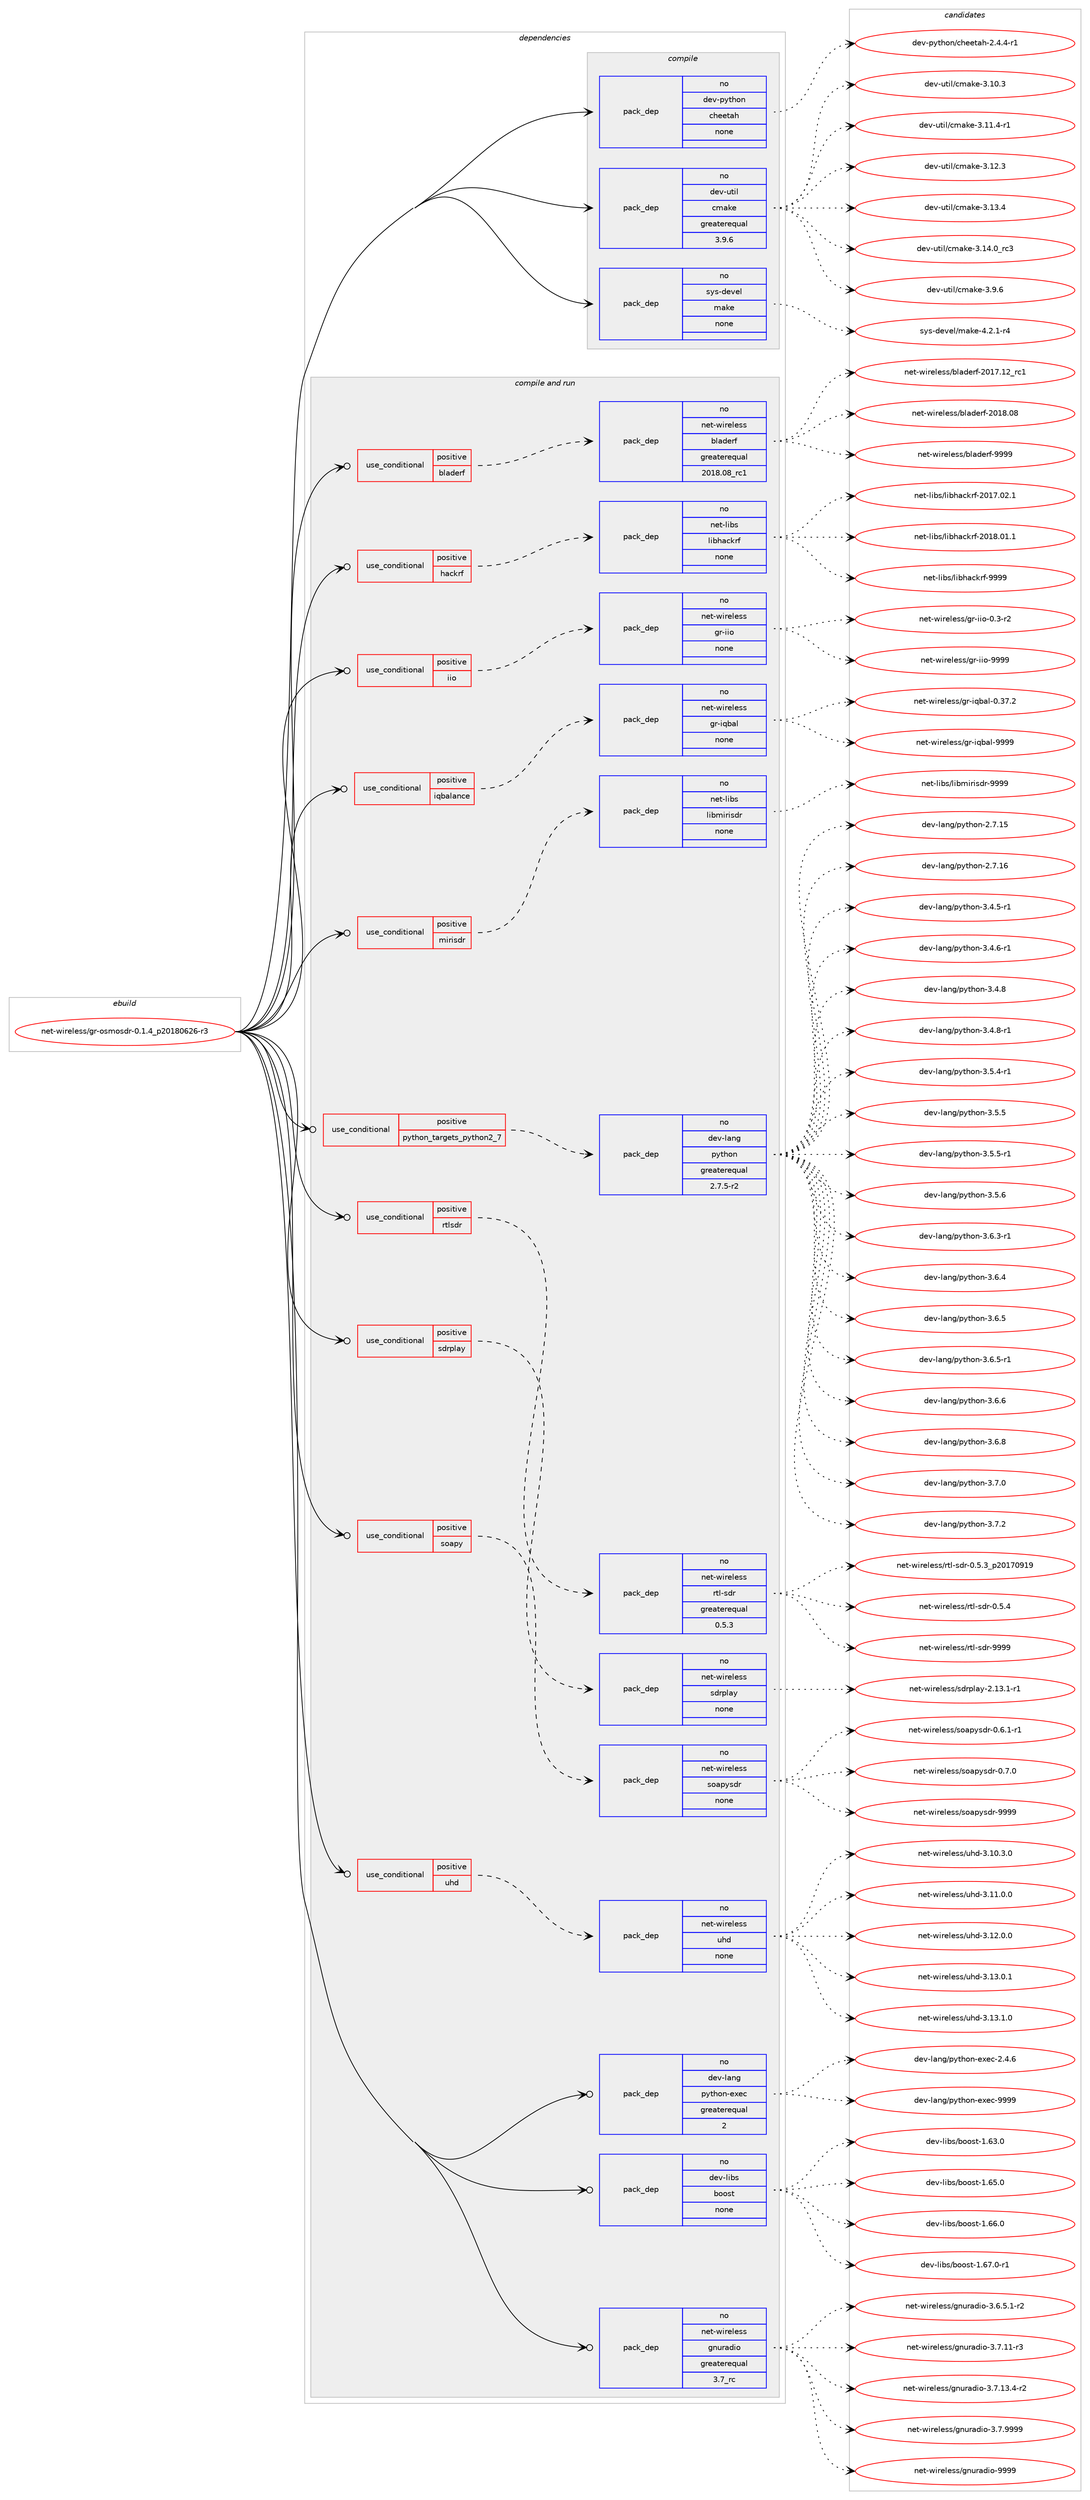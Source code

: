 digraph prolog {

# *************
# Graph options
# *************

newrank=true;
concentrate=true;
compound=true;
graph [rankdir=LR,fontname=Helvetica,fontsize=10,ranksep=1.5];#, ranksep=2.5, nodesep=0.2];
edge  [arrowhead=vee];
node  [fontname=Helvetica,fontsize=10];

# **********
# The ebuild
# **********

subgraph cluster_leftcol {
color=gray;
rank=same;
label=<<i>ebuild</i>>;
id [label="net-wireless/gr-osmosdr-0.1.4_p20180626-r3", color=red, width=4, href="../net-wireless/gr-osmosdr-0.1.4_p20180626-r3.svg"];
}

# ****************
# The dependencies
# ****************

subgraph cluster_midcol {
color=gray;
label=<<i>dependencies</i>>;
subgraph cluster_compile {
fillcolor="#eeeeee";
style=filled;
label=<<i>compile</i>>;
subgraph pack1201679 {
dependency1680511 [label=<<TABLE BORDER="0" CELLBORDER="1" CELLSPACING="0" CELLPADDING="4" WIDTH="220"><TR><TD ROWSPAN="6" CELLPADDING="30">pack_dep</TD></TR><TR><TD WIDTH="110">no</TD></TR><TR><TD>dev-python</TD></TR><TR><TD>cheetah</TD></TR><TR><TD>none</TD></TR><TR><TD></TD></TR></TABLE>>, shape=none, color=blue];
}
id:e -> dependency1680511:w [weight=20,style="solid",arrowhead="vee"];
subgraph pack1201680 {
dependency1680512 [label=<<TABLE BORDER="0" CELLBORDER="1" CELLSPACING="0" CELLPADDING="4" WIDTH="220"><TR><TD ROWSPAN="6" CELLPADDING="30">pack_dep</TD></TR><TR><TD WIDTH="110">no</TD></TR><TR><TD>dev-util</TD></TR><TR><TD>cmake</TD></TR><TR><TD>greaterequal</TD></TR><TR><TD>3.9.6</TD></TR></TABLE>>, shape=none, color=blue];
}
id:e -> dependency1680512:w [weight=20,style="solid",arrowhead="vee"];
subgraph pack1201681 {
dependency1680513 [label=<<TABLE BORDER="0" CELLBORDER="1" CELLSPACING="0" CELLPADDING="4" WIDTH="220"><TR><TD ROWSPAN="6" CELLPADDING="30">pack_dep</TD></TR><TR><TD WIDTH="110">no</TD></TR><TR><TD>sys-devel</TD></TR><TR><TD>make</TD></TR><TR><TD>none</TD></TR><TR><TD></TD></TR></TABLE>>, shape=none, color=blue];
}
id:e -> dependency1680513:w [weight=20,style="solid",arrowhead="vee"];
}
subgraph cluster_compileandrun {
fillcolor="#eeeeee";
style=filled;
label=<<i>compile and run</i>>;
subgraph cond451328 {
dependency1680514 [label=<<TABLE BORDER="0" CELLBORDER="1" CELLSPACING="0" CELLPADDING="4"><TR><TD ROWSPAN="3" CELLPADDING="10">use_conditional</TD></TR><TR><TD>positive</TD></TR><TR><TD>bladerf</TD></TR></TABLE>>, shape=none, color=red];
subgraph pack1201682 {
dependency1680515 [label=<<TABLE BORDER="0" CELLBORDER="1" CELLSPACING="0" CELLPADDING="4" WIDTH="220"><TR><TD ROWSPAN="6" CELLPADDING="30">pack_dep</TD></TR><TR><TD WIDTH="110">no</TD></TR><TR><TD>net-wireless</TD></TR><TR><TD>bladerf</TD></TR><TR><TD>greaterequal</TD></TR><TR><TD>2018.08_rc1</TD></TR></TABLE>>, shape=none, color=blue];
}
dependency1680514:e -> dependency1680515:w [weight=20,style="dashed",arrowhead="vee"];
}
id:e -> dependency1680514:w [weight=20,style="solid",arrowhead="odotvee"];
subgraph cond451329 {
dependency1680516 [label=<<TABLE BORDER="0" CELLBORDER="1" CELLSPACING="0" CELLPADDING="4"><TR><TD ROWSPAN="3" CELLPADDING="10">use_conditional</TD></TR><TR><TD>positive</TD></TR><TR><TD>hackrf</TD></TR></TABLE>>, shape=none, color=red];
subgraph pack1201683 {
dependency1680517 [label=<<TABLE BORDER="0" CELLBORDER="1" CELLSPACING="0" CELLPADDING="4" WIDTH="220"><TR><TD ROWSPAN="6" CELLPADDING="30">pack_dep</TD></TR><TR><TD WIDTH="110">no</TD></TR><TR><TD>net-libs</TD></TR><TR><TD>libhackrf</TD></TR><TR><TD>none</TD></TR><TR><TD></TD></TR></TABLE>>, shape=none, color=blue];
}
dependency1680516:e -> dependency1680517:w [weight=20,style="dashed",arrowhead="vee"];
}
id:e -> dependency1680516:w [weight=20,style="solid",arrowhead="odotvee"];
subgraph cond451330 {
dependency1680518 [label=<<TABLE BORDER="0" CELLBORDER="1" CELLSPACING="0" CELLPADDING="4"><TR><TD ROWSPAN="3" CELLPADDING="10">use_conditional</TD></TR><TR><TD>positive</TD></TR><TR><TD>iio</TD></TR></TABLE>>, shape=none, color=red];
subgraph pack1201684 {
dependency1680519 [label=<<TABLE BORDER="0" CELLBORDER="1" CELLSPACING="0" CELLPADDING="4" WIDTH="220"><TR><TD ROWSPAN="6" CELLPADDING="30">pack_dep</TD></TR><TR><TD WIDTH="110">no</TD></TR><TR><TD>net-wireless</TD></TR><TR><TD>gr-iio</TD></TR><TR><TD>none</TD></TR><TR><TD></TD></TR></TABLE>>, shape=none, color=blue];
}
dependency1680518:e -> dependency1680519:w [weight=20,style="dashed",arrowhead="vee"];
}
id:e -> dependency1680518:w [weight=20,style="solid",arrowhead="odotvee"];
subgraph cond451331 {
dependency1680520 [label=<<TABLE BORDER="0" CELLBORDER="1" CELLSPACING="0" CELLPADDING="4"><TR><TD ROWSPAN="3" CELLPADDING="10">use_conditional</TD></TR><TR><TD>positive</TD></TR><TR><TD>iqbalance</TD></TR></TABLE>>, shape=none, color=red];
subgraph pack1201685 {
dependency1680521 [label=<<TABLE BORDER="0" CELLBORDER="1" CELLSPACING="0" CELLPADDING="4" WIDTH="220"><TR><TD ROWSPAN="6" CELLPADDING="30">pack_dep</TD></TR><TR><TD WIDTH="110">no</TD></TR><TR><TD>net-wireless</TD></TR><TR><TD>gr-iqbal</TD></TR><TR><TD>none</TD></TR><TR><TD></TD></TR></TABLE>>, shape=none, color=blue];
}
dependency1680520:e -> dependency1680521:w [weight=20,style="dashed",arrowhead="vee"];
}
id:e -> dependency1680520:w [weight=20,style="solid",arrowhead="odotvee"];
subgraph cond451332 {
dependency1680522 [label=<<TABLE BORDER="0" CELLBORDER="1" CELLSPACING="0" CELLPADDING="4"><TR><TD ROWSPAN="3" CELLPADDING="10">use_conditional</TD></TR><TR><TD>positive</TD></TR><TR><TD>mirisdr</TD></TR></TABLE>>, shape=none, color=red];
subgraph pack1201686 {
dependency1680523 [label=<<TABLE BORDER="0" CELLBORDER="1" CELLSPACING="0" CELLPADDING="4" WIDTH="220"><TR><TD ROWSPAN="6" CELLPADDING="30">pack_dep</TD></TR><TR><TD WIDTH="110">no</TD></TR><TR><TD>net-libs</TD></TR><TR><TD>libmirisdr</TD></TR><TR><TD>none</TD></TR><TR><TD></TD></TR></TABLE>>, shape=none, color=blue];
}
dependency1680522:e -> dependency1680523:w [weight=20,style="dashed",arrowhead="vee"];
}
id:e -> dependency1680522:w [weight=20,style="solid",arrowhead="odotvee"];
subgraph cond451333 {
dependency1680524 [label=<<TABLE BORDER="0" CELLBORDER="1" CELLSPACING="0" CELLPADDING="4"><TR><TD ROWSPAN="3" CELLPADDING="10">use_conditional</TD></TR><TR><TD>positive</TD></TR><TR><TD>python_targets_python2_7</TD></TR></TABLE>>, shape=none, color=red];
subgraph pack1201687 {
dependency1680525 [label=<<TABLE BORDER="0" CELLBORDER="1" CELLSPACING="0" CELLPADDING="4" WIDTH="220"><TR><TD ROWSPAN="6" CELLPADDING="30">pack_dep</TD></TR><TR><TD WIDTH="110">no</TD></TR><TR><TD>dev-lang</TD></TR><TR><TD>python</TD></TR><TR><TD>greaterequal</TD></TR><TR><TD>2.7.5-r2</TD></TR></TABLE>>, shape=none, color=blue];
}
dependency1680524:e -> dependency1680525:w [weight=20,style="dashed",arrowhead="vee"];
}
id:e -> dependency1680524:w [weight=20,style="solid",arrowhead="odotvee"];
subgraph cond451334 {
dependency1680526 [label=<<TABLE BORDER="0" CELLBORDER="1" CELLSPACING="0" CELLPADDING="4"><TR><TD ROWSPAN="3" CELLPADDING="10">use_conditional</TD></TR><TR><TD>positive</TD></TR><TR><TD>rtlsdr</TD></TR></TABLE>>, shape=none, color=red];
subgraph pack1201688 {
dependency1680527 [label=<<TABLE BORDER="0" CELLBORDER="1" CELLSPACING="0" CELLPADDING="4" WIDTH="220"><TR><TD ROWSPAN="6" CELLPADDING="30">pack_dep</TD></TR><TR><TD WIDTH="110">no</TD></TR><TR><TD>net-wireless</TD></TR><TR><TD>rtl-sdr</TD></TR><TR><TD>greaterequal</TD></TR><TR><TD>0.5.3</TD></TR></TABLE>>, shape=none, color=blue];
}
dependency1680526:e -> dependency1680527:w [weight=20,style="dashed",arrowhead="vee"];
}
id:e -> dependency1680526:w [weight=20,style="solid",arrowhead="odotvee"];
subgraph cond451335 {
dependency1680528 [label=<<TABLE BORDER="0" CELLBORDER="1" CELLSPACING="0" CELLPADDING="4"><TR><TD ROWSPAN="3" CELLPADDING="10">use_conditional</TD></TR><TR><TD>positive</TD></TR><TR><TD>sdrplay</TD></TR></TABLE>>, shape=none, color=red];
subgraph pack1201689 {
dependency1680529 [label=<<TABLE BORDER="0" CELLBORDER="1" CELLSPACING="0" CELLPADDING="4" WIDTH="220"><TR><TD ROWSPAN="6" CELLPADDING="30">pack_dep</TD></TR><TR><TD WIDTH="110">no</TD></TR><TR><TD>net-wireless</TD></TR><TR><TD>sdrplay</TD></TR><TR><TD>none</TD></TR><TR><TD></TD></TR></TABLE>>, shape=none, color=blue];
}
dependency1680528:e -> dependency1680529:w [weight=20,style="dashed",arrowhead="vee"];
}
id:e -> dependency1680528:w [weight=20,style="solid",arrowhead="odotvee"];
subgraph cond451336 {
dependency1680530 [label=<<TABLE BORDER="0" CELLBORDER="1" CELLSPACING="0" CELLPADDING="4"><TR><TD ROWSPAN="3" CELLPADDING="10">use_conditional</TD></TR><TR><TD>positive</TD></TR><TR><TD>soapy</TD></TR></TABLE>>, shape=none, color=red];
subgraph pack1201690 {
dependency1680531 [label=<<TABLE BORDER="0" CELLBORDER="1" CELLSPACING="0" CELLPADDING="4" WIDTH="220"><TR><TD ROWSPAN="6" CELLPADDING="30">pack_dep</TD></TR><TR><TD WIDTH="110">no</TD></TR><TR><TD>net-wireless</TD></TR><TR><TD>soapysdr</TD></TR><TR><TD>none</TD></TR><TR><TD></TD></TR></TABLE>>, shape=none, color=blue];
}
dependency1680530:e -> dependency1680531:w [weight=20,style="dashed",arrowhead="vee"];
}
id:e -> dependency1680530:w [weight=20,style="solid",arrowhead="odotvee"];
subgraph cond451337 {
dependency1680532 [label=<<TABLE BORDER="0" CELLBORDER="1" CELLSPACING="0" CELLPADDING="4"><TR><TD ROWSPAN="3" CELLPADDING="10">use_conditional</TD></TR><TR><TD>positive</TD></TR><TR><TD>uhd</TD></TR></TABLE>>, shape=none, color=red];
subgraph pack1201691 {
dependency1680533 [label=<<TABLE BORDER="0" CELLBORDER="1" CELLSPACING="0" CELLPADDING="4" WIDTH="220"><TR><TD ROWSPAN="6" CELLPADDING="30">pack_dep</TD></TR><TR><TD WIDTH="110">no</TD></TR><TR><TD>net-wireless</TD></TR><TR><TD>uhd</TD></TR><TR><TD>none</TD></TR><TR><TD></TD></TR></TABLE>>, shape=none, color=blue];
}
dependency1680532:e -> dependency1680533:w [weight=20,style="dashed",arrowhead="vee"];
}
id:e -> dependency1680532:w [weight=20,style="solid",arrowhead="odotvee"];
subgraph pack1201692 {
dependency1680534 [label=<<TABLE BORDER="0" CELLBORDER="1" CELLSPACING="0" CELLPADDING="4" WIDTH="220"><TR><TD ROWSPAN="6" CELLPADDING="30">pack_dep</TD></TR><TR><TD WIDTH="110">no</TD></TR><TR><TD>dev-lang</TD></TR><TR><TD>python-exec</TD></TR><TR><TD>greaterequal</TD></TR><TR><TD>2</TD></TR></TABLE>>, shape=none, color=blue];
}
id:e -> dependency1680534:w [weight=20,style="solid",arrowhead="odotvee"];
subgraph pack1201693 {
dependency1680535 [label=<<TABLE BORDER="0" CELLBORDER="1" CELLSPACING="0" CELLPADDING="4" WIDTH="220"><TR><TD ROWSPAN="6" CELLPADDING="30">pack_dep</TD></TR><TR><TD WIDTH="110">no</TD></TR><TR><TD>dev-libs</TD></TR><TR><TD>boost</TD></TR><TR><TD>none</TD></TR><TR><TD></TD></TR></TABLE>>, shape=none, color=blue];
}
id:e -> dependency1680535:w [weight=20,style="solid",arrowhead="odotvee"];
subgraph pack1201694 {
dependency1680536 [label=<<TABLE BORDER="0" CELLBORDER="1" CELLSPACING="0" CELLPADDING="4" WIDTH="220"><TR><TD ROWSPAN="6" CELLPADDING="30">pack_dep</TD></TR><TR><TD WIDTH="110">no</TD></TR><TR><TD>net-wireless</TD></TR><TR><TD>gnuradio</TD></TR><TR><TD>greaterequal</TD></TR><TR><TD>3.7_rc</TD></TR></TABLE>>, shape=none, color=blue];
}
id:e -> dependency1680536:w [weight=20,style="solid",arrowhead="odotvee"];
}
subgraph cluster_run {
fillcolor="#eeeeee";
style=filled;
label=<<i>run</i>>;
}
}

# **************
# The candidates
# **************

subgraph cluster_choices {
rank=same;
color=gray;
label=<<i>candidates</i>>;

subgraph choice1201679 {
color=black;
nodesep=1;
choice100101118451121211161041111104799104101101116971044550465246524511449 [label="dev-python/cheetah-2.4.4-r1", color=red, width=4,href="../dev-python/cheetah-2.4.4-r1.svg"];
dependency1680511:e -> choice100101118451121211161041111104799104101101116971044550465246524511449:w [style=dotted,weight="100"];
}
subgraph choice1201680 {
color=black;
nodesep=1;
choice1001011184511711610510847991099710710145514649484651 [label="dev-util/cmake-3.10.3", color=red, width=4,href="../dev-util/cmake-3.10.3.svg"];
choice10010111845117116105108479910997107101455146494946524511449 [label="dev-util/cmake-3.11.4-r1", color=red, width=4,href="../dev-util/cmake-3.11.4-r1.svg"];
choice1001011184511711610510847991099710710145514649504651 [label="dev-util/cmake-3.12.3", color=red, width=4,href="../dev-util/cmake-3.12.3.svg"];
choice1001011184511711610510847991099710710145514649514652 [label="dev-util/cmake-3.13.4", color=red, width=4,href="../dev-util/cmake-3.13.4.svg"];
choice1001011184511711610510847991099710710145514649524648951149951 [label="dev-util/cmake-3.14.0_rc3", color=red, width=4,href="../dev-util/cmake-3.14.0_rc3.svg"];
choice10010111845117116105108479910997107101455146574654 [label="dev-util/cmake-3.9.6", color=red, width=4,href="../dev-util/cmake-3.9.6.svg"];
dependency1680512:e -> choice1001011184511711610510847991099710710145514649484651:w [style=dotted,weight="100"];
dependency1680512:e -> choice10010111845117116105108479910997107101455146494946524511449:w [style=dotted,weight="100"];
dependency1680512:e -> choice1001011184511711610510847991099710710145514649504651:w [style=dotted,weight="100"];
dependency1680512:e -> choice1001011184511711610510847991099710710145514649514652:w [style=dotted,weight="100"];
dependency1680512:e -> choice1001011184511711610510847991099710710145514649524648951149951:w [style=dotted,weight="100"];
dependency1680512:e -> choice10010111845117116105108479910997107101455146574654:w [style=dotted,weight="100"];
}
subgraph choice1201681 {
color=black;
nodesep=1;
choice1151211154510010111810110847109971071014552465046494511452 [label="sys-devel/make-4.2.1-r4", color=red, width=4,href="../sys-devel/make-4.2.1-r4.svg"];
dependency1680513:e -> choice1151211154510010111810110847109971071014552465046494511452:w [style=dotted,weight="100"];
}
subgraph choice1201682 {
color=black;
nodesep=1;
choice110101116451191051141011081011151154798108971001011141024550484955464950951149949 [label="net-wireless/bladerf-2017.12_rc1", color=red, width=4,href="../net-wireless/bladerf-2017.12_rc1.svg"];
choice110101116451191051141011081011151154798108971001011141024550484956464856 [label="net-wireless/bladerf-2018.08", color=red, width=4,href="../net-wireless/bladerf-2018.08.svg"];
choice110101116451191051141011081011151154798108971001011141024557575757 [label="net-wireless/bladerf-9999", color=red, width=4,href="../net-wireless/bladerf-9999.svg"];
dependency1680515:e -> choice110101116451191051141011081011151154798108971001011141024550484955464950951149949:w [style=dotted,weight="100"];
dependency1680515:e -> choice110101116451191051141011081011151154798108971001011141024550484956464856:w [style=dotted,weight="100"];
dependency1680515:e -> choice110101116451191051141011081011151154798108971001011141024557575757:w [style=dotted,weight="100"];
}
subgraph choice1201683 {
color=black;
nodesep=1;
choice11010111645108105981154710810598104979910711410245504849554648504649 [label="net-libs/libhackrf-2017.02.1", color=red, width=4,href="../net-libs/libhackrf-2017.02.1.svg"];
choice11010111645108105981154710810598104979910711410245504849564648494649 [label="net-libs/libhackrf-2018.01.1", color=red, width=4,href="../net-libs/libhackrf-2018.01.1.svg"];
choice1101011164510810598115471081059810497991071141024557575757 [label="net-libs/libhackrf-9999", color=red, width=4,href="../net-libs/libhackrf-9999.svg"];
dependency1680517:e -> choice11010111645108105981154710810598104979910711410245504849554648504649:w [style=dotted,weight="100"];
dependency1680517:e -> choice11010111645108105981154710810598104979910711410245504849564648494649:w [style=dotted,weight="100"];
dependency1680517:e -> choice1101011164510810598115471081059810497991071141024557575757:w [style=dotted,weight="100"];
}
subgraph choice1201684 {
color=black;
nodesep=1;
choice110101116451191051141011081011151154710311445105105111454846514511450 [label="net-wireless/gr-iio-0.3-r2", color=red, width=4,href="../net-wireless/gr-iio-0.3-r2.svg"];
choice1101011164511910511410110810111511547103114451051051114557575757 [label="net-wireless/gr-iio-9999", color=red, width=4,href="../net-wireless/gr-iio-9999.svg"];
dependency1680519:e -> choice110101116451191051141011081011151154710311445105105111454846514511450:w [style=dotted,weight="100"];
dependency1680519:e -> choice1101011164511910511410110810111511547103114451051051114557575757:w [style=dotted,weight="100"];
}
subgraph choice1201685 {
color=black;
nodesep=1;
choice110101116451191051141011081011151154710311445105113989710845484651554650 [label="net-wireless/gr-iqbal-0.37.2", color=red, width=4,href="../net-wireless/gr-iqbal-0.37.2.svg"];
choice11010111645119105114101108101115115471031144510511398971084557575757 [label="net-wireless/gr-iqbal-9999", color=red, width=4,href="../net-wireless/gr-iqbal-9999.svg"];
dependency1680521:e -> choice110101116451191051141011081011151154710311445105113989710845484651554650:w [style=dotted,weight="100"];
dependency1680521:e -> choice11010111645119105114101108101115115471031144510511398971084557575757:w [style=dotted,weight="100"];
}
subgraph choice1201686 {
color=black;
nodesep=1;
choice110101116451081059811547108105981091051141051151001144557575757 [label="net-libs/libmirisdr-9999", color=red, width=4,href="../net-libs/libmirisdr-9999.svg"];
dependency1680523:e -> choice110101116451081059811547108105981091051141051151001144557575757:w [style=dotted,weight="100"];
}
subgraph choice1201687 {
color=black;
nodesep=1;
choice10010111845108971101034711212111610411111045504655464953 [label="dev-lang/python-2.7.15", color=red, width=4,href="../dev-lang/python-2.7.15.svg"];
choice10010111845108971101034711212111610411111045504655464954 [label="dev-lang/python-2.7.16", color=red, width=4,href="../dev-lang/python-2.7.16.svg"];
choice1001011184510897110103471121211161041111104551465246534511449 [label="dev-lang/python-3.4.5-r1", color=red, width=4,href="../dev-lang/python-3.4.5-r1.svg"];
choice1001011184510897110103471121211161041111104551465246544511449 [label="dev-lang/python-3.4.6-r1", color=red, width=4,href="../dev-lang/python-3.4.6-r1.svg"];
choice100101118451089711010347112121116104111110455146524656 [label="dev-lang/python-3.4.8", color=red, width=4,href="../dev-lang/python-3.4.8.svg"];
choice1001011184510897110103471121211161041111104551465246564511449 [label="dev-lang/python-3.4.8-r1", color=red, width=4,href="../dev-lang/python-3.4.8-r1.svg"];
choice1001011184510897110103471121211161041111104551465346524511449 [label="dev-lang/python-3.5.4-r1", color=red, width=4,href="../dev-lang/python-3.5.4-r1.svg"];
choice100101118451089711010347112121116104111110455146534653 [label="dev-lang/python-3.5.5", color=red, width=4,href="../dev-lang/python-3.5.5.svg"];
choice1001011184510897110103471121211161041111104551465346534511449 [label="dev-lang/python-3.5.5-r1", color=red, width=4,href="../dev-lang/python-3.5.5-r1.svg"];
choice100101118451089711010347112121116104111110455146534654 [label="dev-lang/python-3.5.6", color=red, width=4,href="../dev-lang/python-3.5.6.svg"];
choice1001011184510897110103471121211161041111104551465446514511449 [label="dev-lang/python-3.6.3-r1", color=red, width=4,href="../dev-lang/python-3.6.3-r1.svg"];
choice100101118451089711010347112121116104111110455146544652 [label="dev-lang/python-3.6.4", color=red, width=4,href="../dev-lang/python-3.6.4.svg"];
choice100101118451089711010347112121116104111110455146544653 [label="dev-lang/python-3.6.5", color=red, width=4,href="../dev-lang/python-3.6.5.svg"];
choice1001011184510897110103471121211161041111104551465446534511449 [label="dev-lang/python-3.6.5-r1", color=red, width=4,href="../dev-lang/python-3.6.5-r1.svg"];
choice100101118451089711010347112121116104111110455146544654 [label="dev-lang/python-3.6.6", color=red, width=4,href="../dev-lang/python-3.6.6.svg"];
choice100101118451089711010347112121116104111110455146544656 [label="dev-lang/python-3.6.8", color=red, width=4,href="../dev-lang/python-3.6.8.svg"];
choice100101118451089711010347112121116104111110455146554648 [label="dev-lang/python-3.7.0", color=red, width=4,href="../dev-lang/python-3.7.0.svg"];
choice100101118451089711010347112121116104111110455146554650 [label="dev-lang/python-3.7.2", color=red, width=4,href="../dev-lang/python-3.7.2.svg"];
dependency1680525:e -> choice10010111845108971101034711212111610411111045504655464953:w [style=dotted,weight="100"];
dependency1680525:e -> choice10010111845108971101034711212111610411111045504655464954:w [style=dotted,weight="100"];
dependency1680525:e -> choice1001011184510897110103471121211161041111104551465246534511449:w [style=dotted,weight="100"];
dependency1680525:e -> choice1001011184510897110103471121211161041111104551465246544511449:w [style=dotted,weight="100"];
dependency1680525:e -> choice100101118451089711010347112121116104111110455146524656:w [style=dotted,weight="100"];
dependency1680525:e -> choice1001011184510897110103471121211161041111104551465246564511449:w [style=dotted,weight="100"];
dependency1680525:e -> choice1001011184510897110103471121211161041111104551465346524511449:w [style=dotted,weight="100"];
dependency1680525:e -> choice100101118451089711010347112121116104111110455146534653:w [style=dotted,weight="100"];
dependency1680525:e -> choice1001011184510897110103471121211161041111104551465346534511449:w [style=dotted,weight="100"];
dependency1680525:e -> choice100101118451089711010347112121116104111110455146534654:w [style=dotted,weight="100"];
dependency1680525:e -> choice1001011184510897110103471121211161041111104551465446514511449:w [style=dotted,weight="100"];
dependency1680525:e -> choice100101118451089711010347112121116104111110455146544652:w [style=dotted,weight="100"];
dependency1680525:e -> choice100101118451089711010347112121116104111110455146544653:w [style=dotted,weight="100"];
dependency1680525:e -> choice1001011184510897110103471121211161041111104551465446534511449:w [style=dotted,weight="100"];
dependency1680525:e -> choice100101118451089711010347112121116104111110455146544654:w [style=dotted,weight="100"];
dependency1680525:e -> choice100101118451089711010347112121116104111110455146544656:w [style=dotted,weight="100"];
dependency1680525:e -> choice100101118451089711010347112121116104111110455146554648:w [style=dotted,weight="100"];
dependency1680525:e -> choice100101118451089711010347112121116104111110455146554650:w [style=dotted,weight="100"];
}
subgraph choice1201688 {
color=black;
nodesep=1;
choice110101116451191051141011081011151154711411610845115100114454846534651951125048495548574957 [label="net-wireless/rtl-sdr-0.5.3_p20170919", color=red, width=4,href="../net-wireless/rtl-sdr-0.5.3_p20170919.svg"];
choice110101116451191051141011081011151154711411610845115100114454846534652 [label="net-wireless/rtl-sdr-0.5.4", color=red, width=4,href="../net-wireless/rtl-sdr-0.5.4.svg"];
choice1101011164511910511410110810111511547114116108451151001144557575757 [label="net-wireless/rtl-sdr-9999", color=red, width=4,href="../net-wireless/rtl-sdr-9999.svg"];
dependency1680527:e -> choice110101116451191051141011081011151154711411610845115100114454846534651951125048495548574957:w [style=dotted,weight="100"];
dependency1680527:e -> choice110101116451191051141011081011151154711411610845115100114454846534652:w [style=dotted,weight="100"];
dependency1680527:e -> choice1101011164511910511410110810111511547114116108451151001144557575757:w [style=dotted,weight="100"];
}
subgraph choice1201689 {
color=black;
nodesep=1;
choice110101116451191051141011081011151154711510011411210897121455046495146494511449 [label="net-wireless/sdrplay-2.13.1-r1", color=red, width=4,href="../net-wireless/sdrplay-2.13.1-r1.svg"];
dependency1680529:e -> choice110101116451191051141011081011151154711510011411210897121455046495146494511449:w [style=dotted,weight="100"];
}
subgraph choice1201690 {
color=black;
nodesep=1;
choice1101011164511910511410110810111511547115111971121211151001144548465446494511449 [label="net-wireless/soapysdr-0.6.1-r1", color=red, width=4,href="../net-wireless/soapysdr-0.6.1-r1.svg"];
choice110101116451191051141011081011151154711511197112121115100114454846554648 [label="net-wireless/soapysdr-0.7.0", color=red, width=4,href="../net-wireless/soapysdr-0.7.0.svg"];
choice1101011164511910511410110810111511547115111971121211151001144557575757 [label="net-wireless/soapysdr-9999", color=red, width=4,href="../net-wireless/soapysdr-9999.svg"];
dependency1680531:e -> choice1101011164511910511410110810111511547115111971121211151001144548465446494511449:w [style=dotted,weight="100"];
dependency1680531:e -> choice110101116451191051141011081011151154711511197112121115100114454846554648:w [style=dotted,weight="100"];
dependency1680531:e -> choice1101011164511910511410110810111511547115111971121211151001144557575757:w [style=dotted,weight="100"];
}
subgraph choice1201691 {
color=black;
nodesep=1;
choice1101011164511910511410110810111511547117104100455146494846514648 [label="net-wireless/uhd-3.10.3.0", color=red, width=4,href="../net-wireless/uhd-3.10.3.0.svg"];
choice1101011164511910511410110810111511547117104100455146494946484648 [label="net-wireless/uhd-3.11.0.0", color=red, width=4,href="../net-wireless/uhd-3.11.0.0.svg"];
choice1101011164511910511410110810111511547117104100455146495046484648 [label="net-wireless/uhd-3.12.0.0", color=red, width=4,href="../net-wireless/uhd-3.12.0.0.svg"];
choice1101011164511910511410110810111511547117104100455146495146484649 [label="net-wireless/uhd-3.13.0.1", color=red, width=4,href="../net-wireless/uhd-3.13.0.1.svg"];
choice1101011164511910511410110810111511547117104100455146495146494648 [label="net-wireless/uhd-3.13.1.0", color=red, width=4,href="../net-wireless/uhd-3.13.1.0.svg"];
dependency1680533:e -> choice1101011164511910511410110810111511547117104100455146494846514648:w [style=dotted,weight="100"];
dependency1680533:e -> choice1101011164511910511410110810111511547117104100455146494946484648:w [style=dotted,weight="100"];
dependency1680533:e -> choice1101011164511910511410110810111511547117104100455146495046484648:w [style=dotted,weight="100"];
dependency1680533:e -> choice1101011164511910511410110810111511547117104100455146495146484649:w [style=dotted,weight="100"];
dependency1680533:e -> choice1101011164511910511410110810111511547117104100455146495146494648:w [style=dotted,weight="100"];
}
subgraph choice1201692 {
color=black;
nodesep=1;
choice1001011184510897110103471121211161041111104510112010199455046524654 [label="dev-lang/python-exec-2.4.6", color=red, width=4,href="../dev-lang/python-exec-2.4.6.svg"];
choice10010111845108971101034711212111610411111045101120101994557575757 [label="dev-lang/python-exec-9999", color=red, width=4,href="../dev-lang/python-exec-9999.svg"];
dependency1680534:e -> choice1001011184510897110103471121211161041111104510112010199455046524654:w [style=dotted,weight="100"];
dependency1680534:e -> choice10010111845108971101034711212111610411111045101120101994557575757:w [style=dotted,weight="100"];
}
subgraph choice1201693 {
color=black;
nodesep=1;
choice1001011184510810598115479811111111511645494654514648 [label="dev-libs/boost-1.63.0", color=red, width=4,href="../dev-libs/boost-1.63.0.svg"];
choice1001011184510810598115479811111111511645494654534648 [label="dev-libs/boost-1.65.0", color=red, width=4,href="../dev-libs/boost-1.65.0.svg"];
choice1001011184510810598115479811111111511645494654544648 [label="dev-libs/boost-1.66.0", color=red, width=4,href="../dev-libs/boost-1.66.0.svg"];
choice10010111845108105981154798111111115116454946545546484511449 [label="dev-libs/boost-1.67.0-r1", color=red, width=4,href="../dev-libs/boost-1.67.0-r1.svg"];
dependency1680535:e -> choice1001011184510810598115479811111111511645494654514648:w [style=dotted,weight="100"];
dependency1680535:e -> choice1001011184510810598115479811111111511645494654534648:w [style=dotted,weight="100"];
dependency1680535:e -> choice1001011184510810598115479811111111511645494654544648:w [style=dotted,weight="100"];
dependency1680535:e -> choice10010111845108105981154798111111115116454946545546484511449:w [style=dotted,weight="100"];
}
subgraph choice1201694 {
color=black;
nodesep=1;
choice11010111645119105114101108101115115471031101171149710010511145514654465346494511450 [label="net-wireless/gnuradio-3.6.5.1-r2", color=red, width=4,href="../net-wireless/gnuradio-3.6.5.1-r2.svg"];
choice110101116451191051141011081011151154710311011711497100105111455146554649494511451 [label="net-wireless/gnuradio-3.7.11-r3", color=red, width=4,href="../net-wireless/gnuradio-3.7.11-r3.svg"];
choice1101011164511910511410110810111511547103110117114971001051114551465546495146524511450 [label="net-wireless/gnuradio-3.7.13.4-r2", color=red, width=4,href="../net-wireless/gnuradio-3.7.13.4-r2.svg"];
choice110101116451191051141011081011151154710311011711497100105111455146554657575757 [label="net-wireless/gnuradio-3.7.9999", color=red, width=4,href="../net-wireless/gnuradio-3.7.9999.svg"];
choice1101011164511910511410110810111511547103110117114971001051114557575757 [label="net-wireless/gnuradio-9999", color=red, width=4,href="../net-wireless/gnuradio-9999.svg"];
dependency1680536:e -> choice11010111645119105114101108101115115471031101171149710010511145514654465346494511450:w [style=dotted,weight="100"];
dependency1680536:e -> choice110101116451191051141011081011151154710311011711497100105111455146554649494511451:w [style=dotted,weight="100"];
dependency1680536:e -> choice1101011164511910511410110810111511547103110117114971001051114551465546495146524511450:w [style=dotted,weight="100"];
dependency1680536:e -> choice110101116451191051141011081011151154710311011711497100105111455146554657575757:w [style=dotted,weight="100"];
dependency1680536:e -> choice1101011164511910511410110810111511547103110117114971001051114557575757:w [style=dotted,weight="100"];
}
}

}
